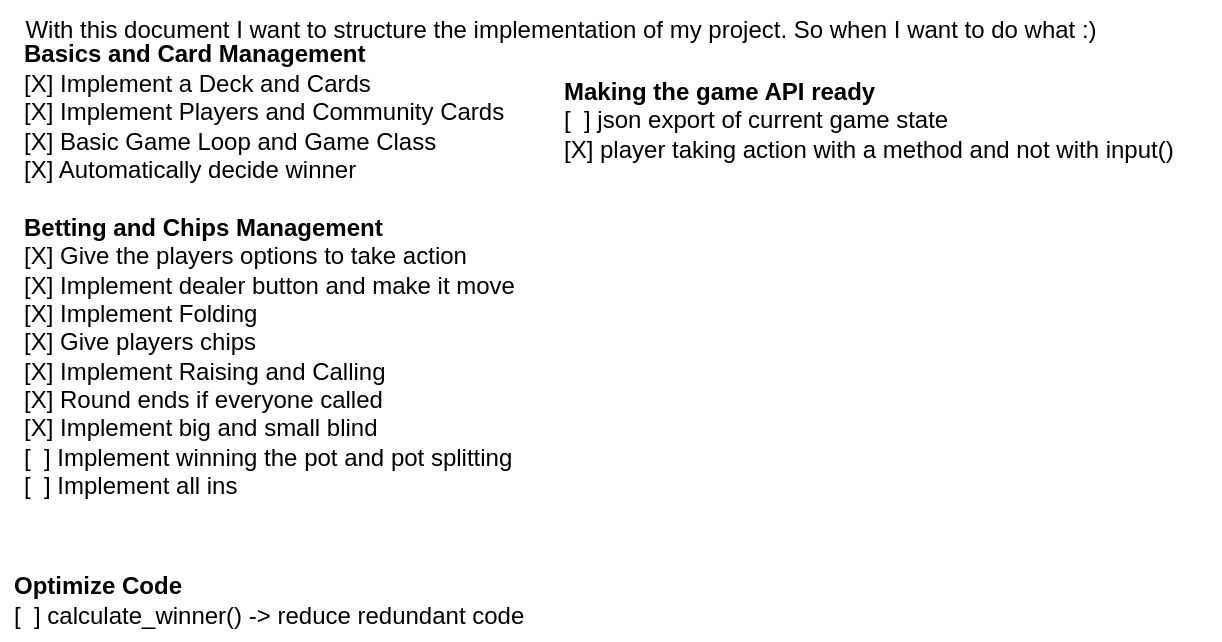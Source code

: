 <mxfile>
    <diagram id="DZj6RHV89Rnd6PY-ZiVc" name="Page-1">
        <mxGraphModel dx="660" dy="269" grid="1" gridSize="10" guides="1" tooltips="1" connect="1" arrows="1" fold="1" page="1" pageScale="1" pageWidth="850" pageHeight="1100" math="0" shadow="0">
            <root>
                <mxCell id="0"/>
                <mxCell id="1" parent="0"/>
                <mxCell id="2" value="With this document I want to structure the implementation of my project. So when I want to do what :)" style="text;html=1;align=center;verticalAlign=middle;resizable=0;points=[];autosize=1;strokeColor=none;fillColor=none;" parent="1" vertex="1">
                    <mxGeometry x="40" y="40" width="560" height="30" as="geometry"/>
                </mxCell>
                <mxCell id="4" value="&lt;b&gt;Basics and Card Management&lt;/b&gt;&lt;br&gt;[X] Implement a Deck and Cards&lt;br&gt;[X] Implement Players and Community Cards&lt;br&gt;[X] Basic Game Loop and Game Class&lt;br&gt;[X] Automatically decide winner&lt;br&gt;&lt;b&gt;&lt;br&gt;Betting and Chips Management&lt;br&gt;&lt;/b&gt;[X] Give the players options to take action&lt;br&gt;[X] Implement dealer button and make it move&lt;br&gt;[X] Implement Folding&lt;br&gt;[X] Give players chips&lt;br&gt;[X] Implement Raising and Calling&lt;br&gt;[X] Round ends if everyone called&lt;br&gt;[X] Implement big and small blind&lt;br&gt;[&amp;nbsp; ] Implement winning the pot and pot splitting&lt;br&gt;[&amp;nbsp; ] Implement all ins" style="text;html=1;align=left;verticalAlign=middle;resizable=0;points=[];autosize=1;strokeColor=none;fillColor=none;" parent="1" vertex="1">
                    <mxGeometry x="50" y="55" width="270" height="240" as="geometry"/>
                </mxCell>
                <mxCell id="5" value="&lt;b&gt;Making the game API ready&lt;/b&gt;&lt;br&gt;[&amp;nbsp; ] json export of current game state&lt;br&gt;[X] player taking action with a method and not with input()" style="text;html=1;align=left;verticalAlign=middle;resizable=0;points=[];autosize=1;strokeColor=none;fillColor=none;" parent="1" vertex="1">
                    <mxGeometry x="320" y="70" width="330" height="60" as="geometry"/>
                </mxCell>
                <mxCell id="6" value="&lt;b&gt;Optimize Code&lt;/b&gt;&lt;br&gt;[&amp;nbsp; ] calculate_winner() -&amp;gt; reduce redundant code" style="text;html=1;align=left;verticalAlign=middle;resizable=0;points=[];autosize=1;strokeColor=none;fillColor=none;" vertex="1" parent="1">
                    <mxGeometry x="45" y="320" width="280" height="40" as="geometry"/>
                </mxCell>
            </root>
        </mxGraphModel>
    </diagram>
</mxfile>